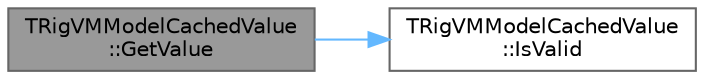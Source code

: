 digraph "TRigVMModelCachedValue::GetValue"
{
 // INTERACTIVE_SVG=YES
 // LATEX_PDF_SIZE
  bgcolor="transparent";
  edge [fontname=Helvetica,fontsize=10,labelfontname=Helvetica,labelfontsize=10];
  node [fontname=Helvetica,fontsize=10,shape=box,height=0.2,width=0.4];
  rankdir="LR";
  Node1 [id="Node000001",label="TRigVMModelCachedValue\l::GetValue",height=0.2,width=0.4,color="gray40", fillcolor="grey60", style="filled", fontcolor="black",tooltip=" "];
  Node1 -> Node2 [id="edge1_Node000001_Node000002",color="steelblue1",style="solid",tooltip=" "];
  Node2 [id="Node000002",label="TRigVMModelCachedValue\l::IsValid",height=0.2,width=0.4,color="grey40", fillcolor="white", style="filled",URL="$db/d03/classTRigVMModelCachedValue.html#a40aab8c958e2359d50871fe7911cb0b2",tooltip=" "];
}
